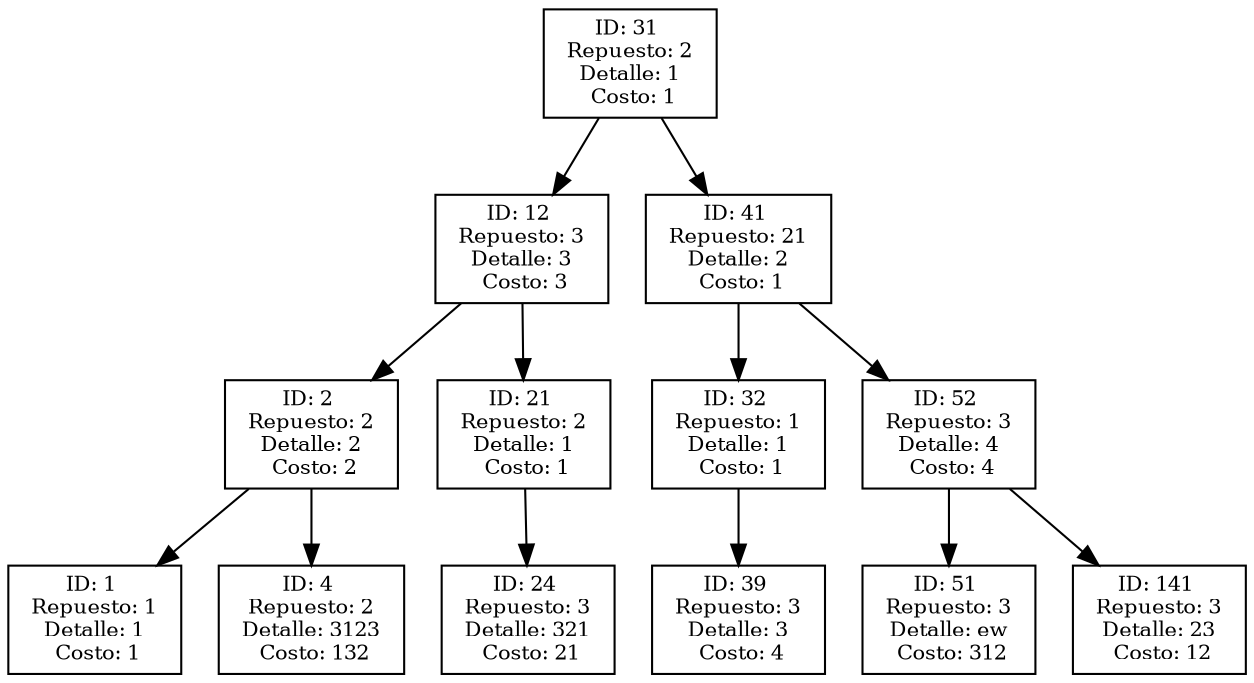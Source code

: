 digraph G {
node [shape=record, fontsize=10];
"ID: 31 \n Repuesto: 2 \n Detalle: 1 \n Costo: 1" -> "ID: 12 \n Repuesto: 3 \n Detalle: 3 \n Costo: 3";
"ID: 12 \n Repuesto: 3 \n Detalle: 3 \n Costo: 3" -> "ID: 2 \n Repuesto: 2 \n Detalle: 2 \n Costo: 2";
"ID: 2 \n Repuesto: 2 \n Detalle: 2 \n Costo: 2" -> "ID: 1 \n Repuesto: 1 \n Detalle: 1 \n Costo: 1";
"ID: 2 \n Repuesto: 2 \n Detalle: 2 \n Costo: 2" -> "ID: 4 \n Repuesto: 2 \n Detalle: 3123 \n Costo: 132";
"ID: 12 \n Repuesto: 3 \n Detalle: 3 \n Costo: 3" -> "ID: 21 \n Repuesto: 2 \n Detalle: 1 \n Costo: 1";
"ID: 21 \n Repuesto: 2 \n Detalle: 1 \n Costo: 1" -> "ID: 24 \n Repuesto: 3 \n Detalle: 321 \n Costo: 21";
"ID: 31 \n Repuesto: 2 \n Detalle: 1 \n Costo: 1" -> "ID: 41 \n Repuesto: 21 \n Detalle: 2 \n Costo: 1";
"ID: 41 \n Repuesto: 21 \n Detalle: 2 \n Costo: 1" -> "ID: 32 \n Repuesto: 1 \n Detalle: 1 \n Costo: 1";
"ID: 32 \n Repuesto: 1 \n Detalle: 1 \n Costo: 1" -> "ID: 39 \n Repuesto: 3 \n Detalle: 3 \n Costo: 4";
"ID: 41 \n Repuesto: 21 \n Detalle: 2 \n Costo: 1" -> "ID: 52 \n Repuesto: 3 \n Detalle: 4 \n Costo: 4";
"ID: 52 \n Repuesto: 3 \n Detalle: 4 \n Costo: 4" -> "ID: 51 \n Repuesto: 3 \n Detalle: ew \n Costo: 312";
"ID: 52 \n Repuesto: 3 \n Detalle: 4 \n Costo: 4" -> "ID: 141 \n Repuesto: 3 \n Detalle: 23 \n Costo: 12";
}
